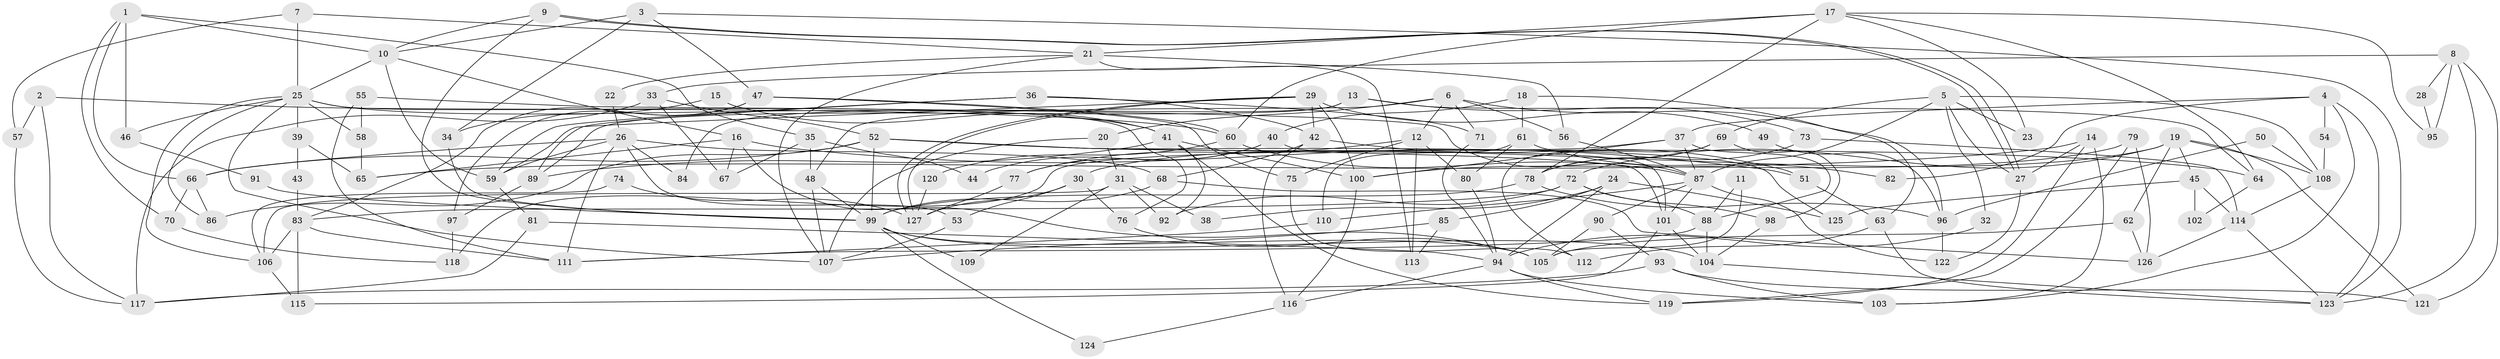 // coarse degree distribution, {6: 0.2682926829268293, 12: 0.07317073170731707, 9: 0.0975609756097561, 5: 0.14634146341463414, 10: 0.024390243902439025, 7: 0.12195121951219512, 4: 0.07317073170731707, 8: 0.024390243902439025, 11: 0.024390243902439025, 2: 0.04878048780487805, 3: 0.04878048780487805, 15: 0.04878048780487805}
// Generated by graph-tools (version 1.1) at 2025/51/03/04/25 22:51:17]
// undirected, 127 vertices, 254 edges
graph export_dot {
  node [color=gray90,style=filled];
  1;
  2;
  3;
  4;
  5;
  6;
  7;
  8;
  9;
  10;
  11;
  12;
  13;
  14;
  15;
  16;
  17;
  18;
  19;
  20;
  21;
  22;
  23;
  24;
  25;
  26;
  27;
  28;
  29;
  30;
  31;
  32;
  33;
  34;
  35;
  36;
  37;
  38;
  39;
  40;
  41;
  42;
  43;
  44;
  45;
  46;
  47;
  48;
  49;
  50;
  51;
  52;
  53;
  54;
  55;
  56;
  57;
  58;
  59;
  60;
  61;
  62;
  63;
  64;
  65;
  66;
  67;
  68;
  69;
  70;
  71;
  72;
  73;
  74;
  75;
  76;
  77;
  78;
  79;
  80;
  81;
  82;
  83;
  84;
  85;
  86;
  87;
  88;
  89;
  90;
  91;
  92;
  93;
  94;
  95;
  96;
  97;
  98;
  99;
  100;
  101;
  102;
  103;
  104;
  105;
  106;
  107;
  108;
  109;
  110;
  111;
  112;
  113;
  114;
  115;
  116;
  117;
  118;
  119;
  120;
  121;
  122;
  123;
  124;
  125;
  126;
  127;
  1 -- 66;
  1 -- 10;
  1 -- 35;
  1 -- 46;
  1 -- 70;
  2 -- 57;
  2 -- 60;
  2 -- 117;
  3 -- 123;
  3 -- 47;
  3 -- 10;
  3 -- 34;
  4 -- 37;
  4 -- 123;
  4 -- 54;
  4 -- 82;
  4 -- 103;
  5 -- 27;
  5 -- 69;
  5 -- 23;
  5 -- 32;
  5 -- 87;
  5 -- 108;
  6 -- 12;
  6 -- 48;
  6 -- 20;
  6 -- 56;
  6 -- 71;
  6 -- 96;
  7 -- 25;
  7 -- 21;
  7 -- 57;
  8 -- 121;
  8 -- 33;
  8 -- 28;
  8 -- 95;
  8 -- 123;
  9 -- 10;
  9 -- 27;
  9 -- 27;
  9 -- 99;
  10 -- 16;
  10 -- 25;
  10 -- 59;
  11 -- 105;
  11 -- 88;
  12 -- 75;
  12 -- 113;
  12 -- 77;
  12 -- 80;
  13 -- 89;
  13 -- 64;
  13 -- 73;
  13 -- 84;
  14 -- 65;
  14 -- 103;
  14 -- 27;
  14 -- 119;
  15 -- 41;
  15 -- 34;
  16 -- 67;
  16 -- 105;
  16 -- 51;
  16 -- 65;
  17 -- 60;
  17 -- 78;
  17 -- 21;
  17 -- 23;
  17 -- 64;
  17 -- 95;
  18 -- 63;
  18 -- 61;
  18 -- 40;
  19 -- 30;
  19 -- 62;
  19 -- 45;
  19 -- 72;
  19 -- 108;
  19 -- 121;
  20 -- 107;
  20 -- 31;
  21 -- 56;
  21 -- 22;
  21 -- 107;
  21 -- 113;
  22 -- 26;
  24 -- 94;
  24 -- 125;
  24 -- 38;
  24 -- 85;
  25 -- 41;
  25 -- 39;
  25 -- 46;
  25 -- 58;
  25 -- 76;
  25 -- 86;
  25 -- 106;
  25 -- 107;
  26 -- 53;
  26 -- 59;
  26 -- 66;
  26 -- 68;
  26 -- 84;
  26 -- 111;
  27 -- 122;
  28 -- 95;
  29 -- 42;
  29 -- 127;
  29 -- 127;
  29 -- 49;
  29 -- 59;
  29 -- 100;
  30 -- 127;
  30 -- 76;
  30 -- 53;
  31 -- 106;
  31 -- 38;
  31 -- 92;
  31 -- 109;
  32 -- 94;
  33 -- 117;
  33 -- 52;
  33 -- 67;
  34 -- 99;
  35 -- 48;
  35 -- 44;
  35 -- 67;
  36 -- 59;
  36 -- 42;
  36 -- 71;
  36 -- 89;
  37 -- 87;
  37 -- 88;
  37 -- 100;
  37 -- 118;
  39 -- 65;
  39 -- 43;
  40 -- 101;
  40 -- 44;
  40 -- 77;
  41 -- 92;
  41 -- 100;
  41 -- 89;
  41 -- 119;
  42 -- 116;
  42 -- 68;
  42 -- 51;
  43 -- 83;
  45 -- 114;
  45 -- 102;
  45 -- 125;
  46 -- 91;
  47 -- 97;
  47 -- 83;
  47 -- 60;
  47 -- 75;
  48 -- 99;
  48 -- 107;
  49 -- 96;
  50 -- 108;
  50 -- 96;
  51 -- 63;
  52 -- 66;
  52 -- 99;
  52 -- 64;
  52 -- 86;
  52 -- 101;
  52 -- 125;
  53 -- 107;
  54 -- 108;
  55 -- 87;
  55 -- 111;
  55 -- 58;
  56 -- 87;
  57 -- 117;
  58 -- 65;
  59 -- 81;
  60 -- 87;
  60 -- 120;
  61 -- 110;
  61 -- 80;
  61 -- 82;
  62 -- 126;
  62 -- 105;
  63 -- 123;
  63 -- 112;
  64 -- 102;
  66 -- 86;
  66 -- 70;
  68 -- 99;
  68 -- 126;
  69 -- 98;
  69 -- 78;
  69 -- 112;
  70 -- 118;
  71 -- 94;
  72 -- 83;
  72 -- 88;
  72 -- 92;
  72 -- 98;
  73 -- 114;
  73 -- 78;
  74 -- 127;
  74 -- 106;
  75 -- 112;
  76 -- 105;
  77 -- 127;
  78 -- 96;
  78 -- 99;
  79 -- 100;
  79 -- 119;
  79 -- 126;
  80 -- 94;
  81 -- 94;
  81 -- 117;
  83 -- 106;
  83 -- 111;
  83 -- 115;
  85 -- 107;
  85 -- 113;
  87 -- 101;
  87 -- 90;
  87 -- 110;
  87 -- 122;
  88 -- 104;
  88 -- 111;
  89 -- 97;
  90 -- 93;
  90 -- 105;
  91 -- 99;
  93 -- 117;
  93 -- 103;
  93 -- 121;
  94 -- 119;
  94 -- 103;
  94 -- 116;
  96 -- 122;
  97 -- 118;
  98 -- 104;
  99 -- 104;
  99 -- 105;
  99 -- 109;
  99 -- 124;
  100 -- 116;
  101 -- 104;
  101 -- 115;
  104 -- 123;
  106 -- 115;
  108 -- 114;
  110 -- 111;
  114 -- 126;
  114 -- 123;
  116 -- 124;
  120 -- 127;
}

